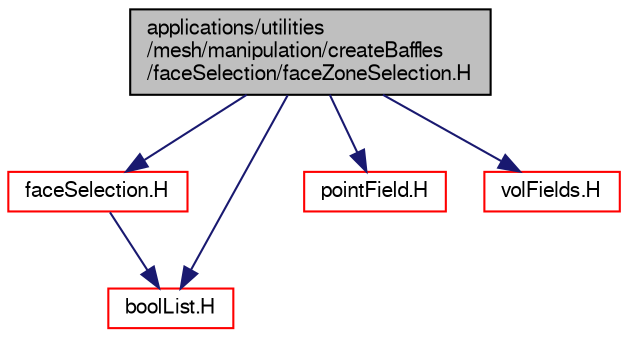 digraph "applications/utilities/mesh/manipulation/createBaffles/faceSelection/faceZoneSelection.H"
{
  bgcolor="transparent";
  edge [fontname="FreeSans",fontsize="10",labelfontname="FreeSans",labelfontsize="10"];
  node [fontname="FreeSans",fontsize="10",shape=record];
  Node0 [label="applications/utilities\l/mesh/manipulation/createBaffles\l/faceSelection/faceZoneSelection.H",height=0.2,width=0.4,color="black", fillcolor="grey75", style="filled", fontcolor="black"];
  Node0 -> Node1 [color="midnightblue",fontsize="10",style="solid",fontname="FreeSans"];
  Node1 [label="faceSelection.H",height=0.2,width=0.4,color="red",URL="$a18539.html"];
  Node1 -> Node73 [color="midnightblue",fontsize="10",style="solid",fontname="FreeSans"];
  Node73 [label="boolList.H",height=0.2,width=0.4,color="red",URL="$a12152.html"];
  Node0 -> Node76 [color="midnightblue",fontsize="10",style="solid",fontname="FreeSans"];
  Node76 [label="pointField.H",height=0.2,width=0.4,color="red",URL="$a12062.html"];
  Node0 -> Node73 [color="midnightblue",fontsize="10",style="solid",fontname="FreeSans"];
  Node0 -> Node125 [color="midnightblue",fontsize="10",style="solid",fontname="FreeSans"];
  Node125 [label="volFields.H",height=0.2,width=0.4,color="red",URL="$a02750.html"];
}
